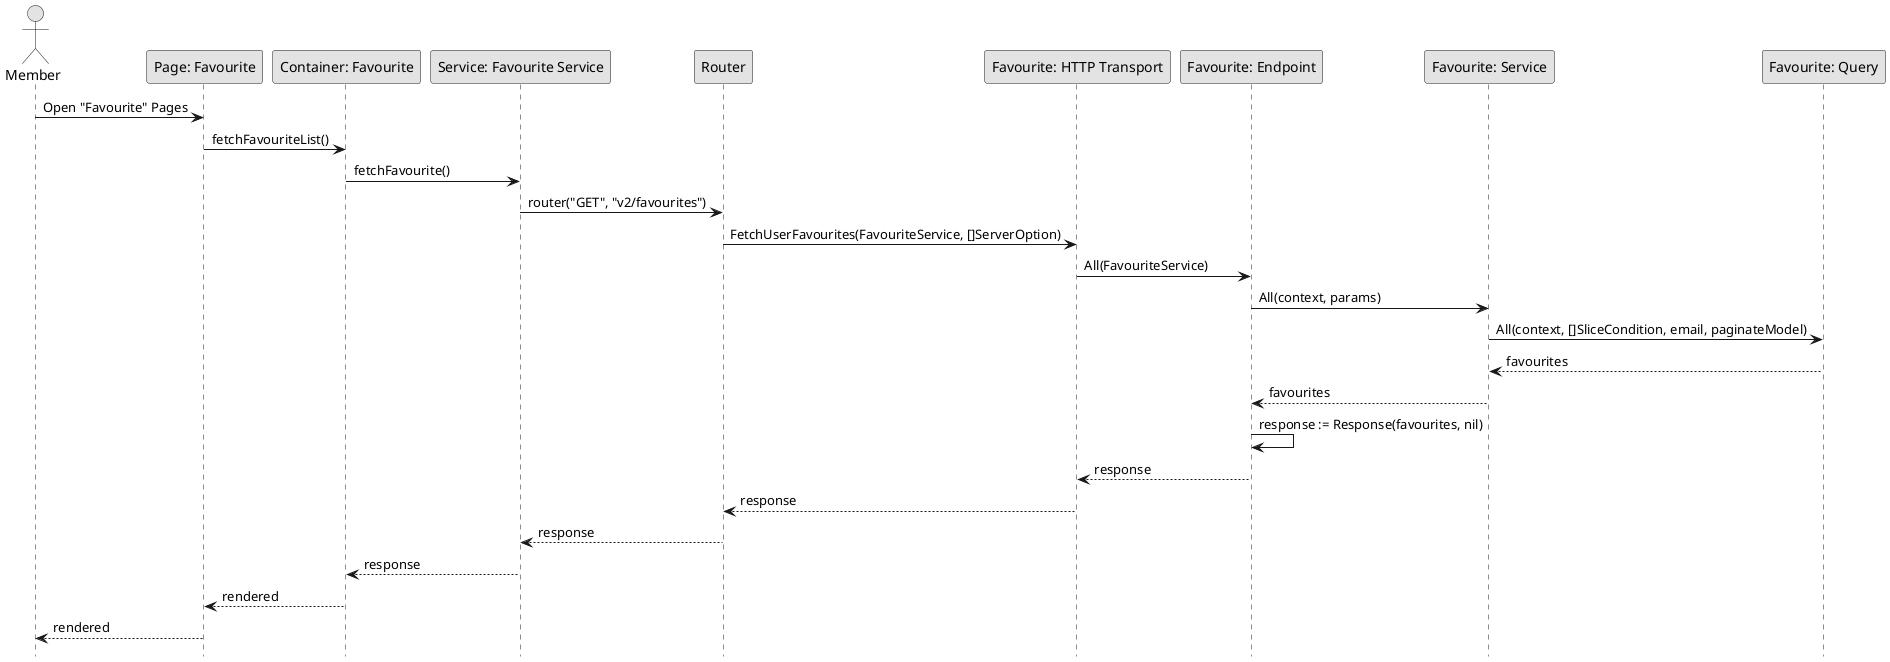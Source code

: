 @startuml GetFavourite

skinparam Monochrome true
skinparam Shadowing false
hide footbox

actor Member
participant "Page: Favourite" as FavouritePage
participant "Container: Favourite" as FavouriteContainer
participant "Service: Favourite Service" as FEFavouriteService
participant "Router" as Router
participant "Favourite: HTTP Transport" as FavouriteHTTPTransport
participant "Favourite: Endpoint" as FavouriteEndpoint
participant "Favourite: Service" as FavouriteService
participant "Favourite: Query" as FavouriteQuery

Member->FavouritePage: Open "Favourite" Pages
FavouritePage->FavouriteContainer: fetchFavouriteList()
FavouriteContainer->FEFavouriteService: fetchFavourite()
FEFavouriteService->Router: router("GET", "v2/favourites")
Router->FavouriteHTTPTransport: FetchUserFavourites(FavouriteService, []ServerOption)
FavouriteHTTPTransport->FavouriteEndpoint: All(FavouriteService)
FavouriteEndpoint->FavouriteService: All(context, params)
FavouriteService->FavouriteQuery: All(context, []SliceCondition, email, paginateModel)
FavouriteQuery-->FavouriteService: favourites
FavouriteService-->FavouriteEndpoint: favourites
FavouriteEndpoint->FavouriteEndpoint: response := Response(favourites, nil)
FavouriteEndpoint-->FavouriteHTTPTransport: response
FavouriteHTTPTransport-->Router: response
Router-->FEFavouriteService: response
FEFavouriteService-->FavouriteContainer: response
FavouriteContainer-->FavouritePage: rendered
FavouritePage-->Member: rendered

@enduml